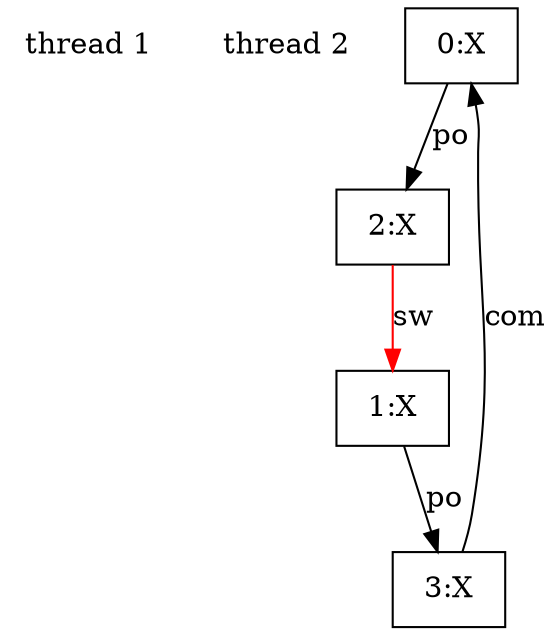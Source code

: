 digraph G {
  node[shape=box]
  "thread 1" [pos = "0,.5!", shape=none]
  "thread 2" [pos = "1.5,.5!", shape=none]
  "0:X" [pos = "0,0!"]
  "1:X" [pos = "1.5,0!"]
  "2:X" [pos = "0,-2!"]
  "3:X" [pos = "1.5,-2!"]
  "0:X" -> "2:X" [ label="po", color=black ]
  "1:X" -> "3:X" [ label="po", color=black ]
  "3:X" -> "0:X" [ label="com", color=black ]
  "2:X" -> "1:X" [ label="sw", color=red ]
}
